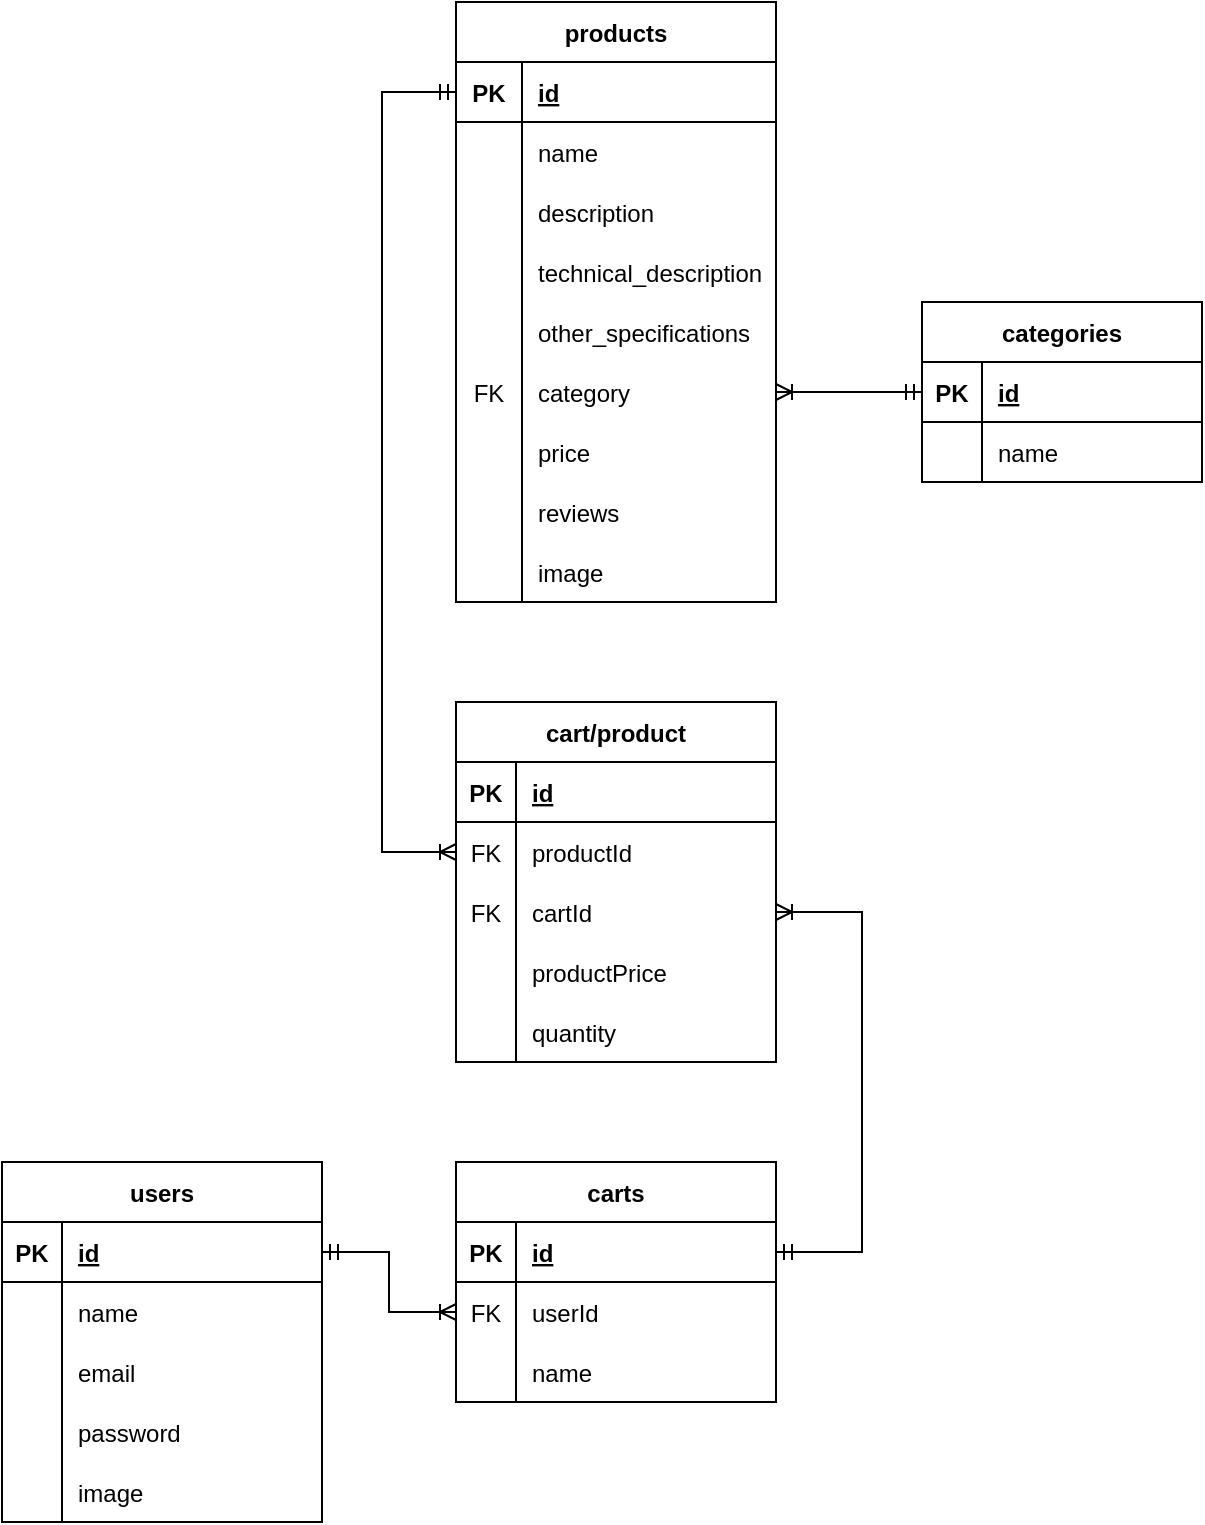 <mxfile version="16.6.6" type="device"><diagram id="l5DjvMXA3JiWlXGk6JRs" name="Page-1"><mxGraphModel dx="1422" dy="794" grid="1" gridSize="10" guides="1" tooltips="1" connect="1" arrows="1" fold="1" page="1" pageScale="1" pageWidth="827" pageHeight="1169" math="0" shadow="0"><root><mxCell id="0"/><mxCell id="1" parent="0"/><mxCell id="kfn3_YTjd3GfesO_r-r6-1" value="products" style="shape=table;startSize=30;container=1;collapsible=1;childLayout=tableLayout;fixedRows=1;rowLines=0;fontStyle=1;align=center;resizeLast=1;" parent="1" vertex="1"><mxGeometry x="247" y="40" width="160" height="300" as="geometry"/></mxCell><mxCell id="kfn3_YTjd3GfesO_r-r6-2" value="" style="shape=tableRow;horizontal=0;startSize=0;swimlaneHead=0;swimlaneBody=0;fillColor=none;collapsible=0;dropTarget=0;points=[[0,0.5],[1,0.5]];portConstraint=eastwest;top=0;left=0;right=0;bottom=1;" parent="kfn3_YTjd3GfesO_r-r6-1" vertex="1"><mxGeometry y="30" width="160" height="30" as="geometry"/></mxCell><mxCell id="kfn3_YTjd3GfesO_r-r6-3" value="PK" style="shape=partialRectangle;connectable=0;fillColor=none;top=0;left=0;bottom=0;right=0;fontStyle=1;overflow=hidden;" parent="kfn3_YTjd3GfesO_r-r6-2" vertex="1"><mxGeometry width="33" height="30" as="geometry"><mxRectangle width="33" height="30" as="alternateBounds"/></mxGeometry></mxCell><mxCell id="kfn3_YTjd3GfesO_r-r6-4" value="id" style="shape=partialRectangle;connectable=0;fillColor=none;top=0;left=0;bottom=0;right=0;align=left;spacingLeft=6;fontStyle=5;overflow=hidden;" parent="kfn3_YTjd3GfesO_r-r6-2" vertex="1"><mxGeometry x="33" width="127" height="30" as="geometry"><mxRectangle width="127" height="30" as="alternateBounds"/></mxGeometry></mxCell><mxCell id="kfn3_YTjd3GfesO_r-r6-8" value="" style="shape=tableRow;horizontal=0;startSize=0;swimlaneHead=0;swimlaneBody=0;fillColor=none;collapsible=0;dropTarget=0;points=[[0,0.5],[1,0.5]];portConstraint=eastwest;top=0;left=0;right=0;bottom=0;" parent="kfn3_YTjd3GfesO_r-r6-1" vertex="1"><mxGeometry y="60" width="160" height="30" as="geometry"/></mxCell><mxCell id="kfn3_YTjd3GfesO_r-r6-9" value="" style="shape=partialRectangle;connectable=0;fillColor=none;top=0;left=0;bottom=0;right=0;editable=1;overflow=hidden;" parent="kfn3_YTjd3GfesO_r-r6-8" vertex="1"><mxGeometry width="33" height="30" as="geometry"><mxRectangle width="33" height="30" as="alternateBounds"/></mxGeometry></mxCell><mxCell id="kfn3_YTjd3GfesO_r-r6-10" value="name" style="shape=partialRectangle;connectable=0;fillColor=none;top=0;left=0;bottom=0;right=0;align=left;spacingLeft=6;overflow=hidden;" parent="kfn3_YTjd3GfesO_r-r6-8" vertex="1"><mxGeometry x="33" width="127" height="30" as="geometry"><mxRectangle width="127" height="30" as="alternateBounds"/></mxGeometry></mxCell><mxCell id="kfn3_YTjd3GfesO_r-r6-11" value="" style="shape=tableRow;horizontal=0;startSize=0;swimlaneHead=0;swimlaneBody=0;fillColor=none;collapsible=0;dropTarget=0;points=[[0,0.5],[1,0.5]];portConstraint=eastwest;top=0;left=0;right=0;bottom=0;" parent="kfn3_YTjd3GfesO_r-r6-1" vertex="1"><mxGeometry y="90" width="160" height="30" as="geometry"/></mxCell><mxCell id="kfn3_YTjd3GfesO_r-r6-12" value="" style="shape=partialRectangle;connectable=0;fillColor=none;top=0;left=0;bottom=0;right=0;editable=1;overflow=hidden;" parent="kfn3_YTjd3GfesO_r-r6-11" vertex="1"><mxGeometry width="33" height="30" as="geometry"><mxRectangle width="33" height="30" as="alternateBounds"/></mxGeometry></mxCell><mxCell id="kfn3_YTjd3GfesO_r-r6-13" value="description" style="shape=partialRectangle;connectable=0;fillColor=none;top=0;left=0;bottom=0;right=0;align=left;spacingLeft=6;overflow=hidden;" parent="kfn3_YTjd3GfesO_r-r6-11" vertex="1"><mxGeometry x="33" width="127" height="30" as="geometry"><mxRectangle width="127" height="30" as="alternateBounds"/></mxGeometry></mxCell><mxCell id="kfn3_YTjd3GfesO_r-r6-20" value="" style="shape=tableRow;horizontal=0;startSize=0;swimlaneHead=0;swimlaneBody=0;fillColor=none;collapsible=0;dropTarget=0;points=[[0,0.5],[1,0.5]];portConstraint=eastwest;top=0;left=0;right=0;bottom=0;" parent="kfn3_YTjd3GfesO_r-r6-1" vertex="1"><mxGeometry y="120" width="160" height="30" as="geometry"/></mxCell><mxCell id="kfn3_YTjd3GfesO_r-r6-21" value="" style="shape=partialRectangle;connectable=0;fillColor=none;top=0;left=0;bottom=0;right=0;editable=1;overflow=hidden;" parent="kfn3_YTjd3GfesO_r-r6-20" vertex="1"><mxGeometry width="33" height="30" as="geometry"><mxRectangle width="33" height="30" as="alternateBounds"/></mxGeometry></mxCell><mxCell id="kfn3_YTjd3GfesO_r-r6-22" value="technical_description" style="shape=partialRectangle;connectable=0;fillColor=none;top=0;left=0;bottom=0;right=0;align=left;spacingLeft=6;overflow=hidden;" parent="kfn3_YTjd3GfesO_r-r6-20" vertex="1"><mxGeometry x="33" width="127" height="30" as="geometry"><mxRectangle width="127" height="30" as="alternateBounds"/></mxGeometry></mxCell><mxCell id="kfn3_YTjd3GfesO_r-r6-23" value="" style="shape=tableRow;horizontal=0;startSize=0;swimlaneHead=0;swimlaneBody=0;fillColor=none;collapsible=0;dropTarget=0;points=[[0,0.5],[1,0.5]];portConstraint=eastwest;top=0;left=0;right=0;bottom=0;" parent="kfn3_YTjd3GfesO_r-r6-1" vertex="1"><mxGeometry y="150" width="160" height="30" as="geometry"/></mxCell><mxCell id="kfn3_YTjd3GfesO_r-r6-24" value="" style="shape=partialRectangle;connectable=0;fillColor=none;top=0;left=0;bottom=0;right=0;editable=1;overflow=hidden;" parent="kfn3_YTjd3GfesO_r-r6-23" vertex="1"><mxGeometry width="33" height="30" as="geometry"><mxRectangle width="33" height="30" as="alternateBounds"/></mxGeometry></mxCell><mxCell id="kfn3_YTjd3GfesO_r-r6-25" value="other_specifications" style="shape=partialRectangle;connectable=0;fillColor=none;top=0;left=0;bottom=0;right=0;align=left;spacingLeft=6;overflow=hidden;" parent="kfn3_YTjd3GfesO_r-r6-23" vertex="1"><mxGeometry x="33" width="127" height="30" as="geometry"><mxRectangle width="127" height="30" as="alternateBounds"/></mxGeometry></mxCell><mxCell id="kfn3_YTjd3GfesO_r-r6-26" value="" style="shape=tableRow;horizontal=0;startSize=0;swimlaneHead=0;swimlaneBody=0;fillColor=none;collapsible=0;dropTarget=0;points=[[0,0.5],[1,0.5]];portConstraint=eastwest;top=0;left=0;right=0;bottom=0;" parent="kfn3_YTjd3GfesO_r-r6-1" vertex="1"><mxGeometry y="180" width="160" height="30" as="geometry"/></mxCell><mxCell id="kfn3_YTjd3GfesO_r-r6-27" value="FK" style="shape=partialRectangle;connectable=0;fillColor=none;top=0;left=0;bottom=0;right=0;editable=1;overflow=hidden;" parent="kfn3_YTjd3GfesO_r-r6-26" vertex="1"><mxGeometry width="33" height="30" as="geometry"><mxRectangle width="33" height="30" as="alternateBounds"/></mxGeometry></mxCell><mxCell id="kfn3_YTjd3GfesO_r-r6-28" value="category" style="shape=partialRectangle;connectable=0;fillColor=none;top=0;left=0;bottom=0;right=0;align=left;spacingLeft=6;overflow=hidden;" parent="kfn3_YTjd3GfesO_r-r6-26" vertex="1"><mxGeometry x="33" width="127" height="30" as="geometry"><mxRectangle width="127" height="30" as="alternateBounds"/></mxGeometry></mxCell><mxCell id="kfn3_YTjd3GfesO_r-r6-29" value="" style="shape=tableRow;horizontal=0;startSize=0;swimlaneHead=0;swimlaneBody=0;fillColor=none;collapsible=0;dropTarget=0;points=[[0,0.5],[1,0.5]];portConstraint=eastwest;top=0;left=0;right=0;bottom=0;" parent="kfn3_YTjd3GfesO_r-r6-1" vertex="1"><mxGeometry y="210" width="160" height="30" as="geometry"/></mxCell><mxCell id="kfn3_YTjd3GfesO_r-r6-30" value="" style="shape=partialRectangle;connectable=0;fillColor=none;top=0;left=0;bottom=0;right=0;editable=1;overflow=hidden;" parent="kfn3_YTjd3GfesO_r-r6-29" vertex="1"><mxGeometry width="33" height="30" as="geometry"><mxRectangle width="33" height="30" as="alternateBounds"/></mxGeometry></mxCell><mxCell id="kfn3_YTjd3GfesO_r-r6-31" value="price" style="shape=partialRectangle;connectable=0;fillColor=none;top=0;left=0;bottom=0;right=0;align=left;spacingLeft=6;overflow=hidden;" parent="kfn3_YTjd3GfesO_r-r6-29" vertex="1"><mxGeometry x="33" width="127" height="30" as="geometry"><mxRectangle width="127" height="30" as="alternateBounds"/></mxGeometry></mxCell><mxCell id="kfn3_YTjd3GfesO_r-r6-32" value="" style="shape=tableRow;horizontal=0;startSize=0;swimlaneHead=0;swimlaneBody=0;fillColor=none;collapsible=0;dropTarget=0;points=[[0,0.5],[1,0.5]];portConstraint=eastwest;top=0;left=0;right=0;bottom=0;" parent="kfn3_YTjd3GfesO_r-r6-1" vertex="1"><mxGeometry y="240" width="160" height="30" as="geometry"/></mxCell><mxCell id="kfn3_YTjd3GfesO_r-r6-33" value="" style="shape=partialRectangle;connectable=0;fillColor=none;top=0;left=0;bottom=0;right=0;editable=1;overflow=hidden;" parent="kfn3_YTjd3GfesO_r-r6-32" vertex="1"><mxGeometry width="33" height="30" as="geometry"><mxRectangle width="33" height="30" as="alternateBounds"/></mxGeometry></mxCell><mxCell id="kfn3_YTjd3GfesO_r-r6-34" value="reviews" style="shape=partialRectangle;connectable=0;fillColor=none;top=0;left=0;bottom=0;right=0;align=left;spacingLeft=6;overflow=hidden;" parent="kfn3_YTjd3GfesO_r-r6-32" vertex="1"><mxGeometry x="33" width="127" height="30" as="geometry"><mxRectangle width="127" height="30" as="alternateBounds"/></mxGeometry></mxCell><mxCell id="kfn3_YTjd3GfesO_r-r6-35" value="" style="shape=tableRow;horizontal=0;startSize=0;swimlaneHead=0;swimlaneBody=0;fillColor=none;collapsible=0;dropTarget=0;points=[[0,0.5],[1,0.5]];portConstraint=eastwest;top=0;left=0;right=0;bottom=0;" parent="kfn3_YTjd3GfesO_r-r6-1" vertex="1"><mxGeometry y="270" width="160" height="30" as="geometry"/></mxCell><mxCell id="kfn3_YTjd3GfesO_r-r6-36" value="" style="shape=partialRectangle;connectable=0;fillColor=none;top=0;left=0;bottom=0;right=0;editable=1;overflow=hidden;" parent="kfn3_YTjd3GfesO_r-r6-35" vertex="1"><mxGeometry width="33" height="30" as="geometry"><mxRectangle width="33" height="30" as="alternateBounds"/></mxGeometry></mxCell><mxCell id="kfn3_YTjd3GfesO_r-r6-37" value="image" style="shape=partialRectangle;connectable=0;fillColor=none;top=0;left=0;bottom=0;right=0;align=left;spacingLeft=6;overflow=hidden;" parent="kfn3_YTjd3GfesO_r-r6-35" vertex="1"><mxGeometry x="33" width="127" height="30" as="geometry"><mxRectangle width="127" height="30" as="alternateBounds"/></mxGeometry></mxCell><mxCell id="kfn3_YTjd3GfesO_r-r6-91" value="categories" style="shape=table;startSize=30;container=1;collapsible=1;childLayout=tableLayout;fixedRows=1;rowLines=0;fontStyle=1;align=center;resizeLast=1;" parent="1" vertex="1"><mxGeometry x="480" y="190" width="140" height="90" as="geometry"/></mxCell><mxCell id="kfn3_YTjd3GfesO_r-r6-92" value="" style="shape=tableRow;horizontal=0;startSize=0;swimlaneHead=0;swimlaneBody=0;fillColor=none;collapsible=0;dropTarget=0;points=[[0,0.5],[1,0.5]];portConstraint=eastwest;top=0;left=0;right=0;bottom=1;" parent="kfn3_YTjd3GfesO_r-r6-91" vertex="1"><mxGeometry y="30" width="140" height="30" as="geometry"/></mxCell><mxCell id="kfn3_YTjd3GfesO_r-r6-93" value="PK" style="shape=partialRectangle;connectable=0;fillColor=none;top=0;left=0;bottom=0;right=0;fontStyle=1;overflow=hidden;" parent="kfn3_YTjd3GfesO_r-r6-92" vertex="1"><mxGeometry width="30" height="30" as="geometry"><mxRectangle width="30" height="30" as="alternateBounds"/></mxGeometry></mxCell><mxCell id="kfn3_YTjd3GfesO_r-r6-94" value="id" style="shape=partialRectangle;connectable=0;fillColor=none;top=0;left=0;bottom=0;right=0;align=left;spacingLeft=6;fontStyle=5;overflow=hidden;" parent="kfn3_YTjd3GfesO_r-r6-92" vertex="1"><mxGeometry x="30" width="110" height="30" as="geometry"><mxRectangle width="110" height="30" as="alternateBounds"/></mxGeometry></mxCell><mxCell id="kfn3_YTjd3GfesO_r-r6-95" value="" style="shape=tableRow;horizontal=0;startSize=0;swimlaneHead=0;swimlaneBody=0;fillColor=none;collapsible=0;dropTarget=0;points=[[0,0.5],[1,0.5]];portConstraint=eastwest;top=0;left=0;right=0;bottom=0;" parent="kfn3_YTjd3GfesO_r-r6-91" vertex="1"><mxGeometry y="60" width="140" height="30" as="geometry"/></mxCell><mxCell id="kfn3_YTjd3GfesO_r-r6-96" value="" style="shape=partialRectangle;connectable=0;fillColor=none;top=0;left=0;bottom=0;right=0;editable=1;overflow=hidden;" parent="kfn3_YTjd3GfesO_r-r6-95" vertex="1"><mxGeometry width="30" height="30" as="geometry"><mxRectangle width="30" height="30" as="alternateBounds"/></mxGeometry></mxCell><mxCell id="kfn3_YTjd3GfesO_r-r6-97" value="name" style="shape=partialRectangle;connectable=0;fillColor=none;top=0;left=0;bottom=0;right=0;align=left;spacingLeft=6;overflow=hidden;" parent="kfn3_YTjd3GfesO_r-r6-95" vertex="1"><mxGeometry x="30" width="110" height="30" as="geometry"><mxRectangle width="110" height="30" as="alternateBounds"/></mxGeometry></mxCell><mxCell id="CVhVPbBnU0ZpHETVY5zM-7" value="" style="edgeStyle=elbowEdgeStyle;fontSize=12;html=1;endArrow=ERoneToMany;startArrow=ERmandOne;rounded=0;entryX=1;entryY=0.5;entryDx=0;entryDy=0;exitX=0;exitY=0.5;exitDx=0;exitDy=0;" parent="1" source="kfn3_YTjd3GfesO_r-r6-92" target="kfn3_YTjd3GfesO_r-r6-26" edge="1"><mxGeometry width="100" height="100" relative="1" as="geometry"><mxPoint x="370" y="340" as="sourcePoint"/><mxPoint x="470" y="240" as="targetPoint"/></mxGeometry></mxCell><mxCell id="CVhVPbBnU0ZpHETVY5zM-11" value="cart/product" style="shape=table;startSize=30;container=1;collapsible=1;childLayout=tableLayout;fixedRows=1;rowLines=0;fontStyle=1;align=center;resizeLast=1;" parent="1" vertex="1"><mxGeometry x="247" y="390" width="160" height="180" as="geometry"/></mxCell><mxCell id="CVhVPbBnU0ZpHETVY5zM-12" value="" style="shape=tableRow;horizontal=0;startSize=0;swimlaneHead=0;swimlaneBody=0;fillColor=none;collapsible=0;dropTarget=0;points=[[0,0.5],[1,0.5]];portConstraint=eastwest;top=0;left=0;right=0;bottom=1;" parent="CVhVPbBnU0ZpHETVY5zM-11" vertex="1"><mxGeometry y="30" width="160" height="30" as="geometry"/></mxCell><mxCell id="CVhVPbBnU0ZpHETVY5zM-13" value="PK" style="shape=partialRectangle;connectable=0;fillColor=none;top=0;left=0;bottom=0;right=0;fontStyle=1;overflow=hidden;" parent="CVhVPbBnU0ZpHETVY5zM-12" vertex="1"><mxGeometry width="30" height="30" as="geometry"><mxRectangle width="30" height="30" as="alternateBounds"/></mxGeometry></mxCell><mxCell id="CVhVPbBnU0ZpHETVY5zM-14" value="id" style="shape=partialRectangle;connectable=0;fillColor=none;top=0;left=0;bottom=0;right=0;align=left;spacingLeft=6;fontStyle=5;overflow=hidden;" parent="CVhVPbBnU0ZpHETVY5zM-12" vertex="1"><mxGeometry x="30" width="130" height="30" as="geometry"><mxRectangle width="130" height="30" as="alternateBounds"/></mxGeometry></mxCell><mxCell id="CVhVPbBnU0ZpHETVY5zM-45" value="" style="shape=tableRow;horizontal=0;startSize=0;swimlaneHead=0;swimlaneBody=0;fillColor=none;collapsible=0;dropTarget=0;points=[[0,0.5],[1,0.5]];portConstraint=eastwest;top=0;left=0;right=0;bottom=0;" parent="CVhVPbBnU0ZpHETVY5zM-11" vertex="1"><mxGeometry y="60" width="160" height="30" as="geometry"/></mxCell><mxCell id="CVhVPbBnU0ZpHETVY5zM-46" value="FK" style="shape=partialRectangle;connectable=0;fillColor=none;top=0;left=0;bottom=0;right=0;editable=1;overflow=hidden;" parent="CVhVPbBnU0ZpHETVY5zM-45" vertex="1"><mxGeometry width="30" height="30" as="geometry"><mxRectangle width="30" height="30" as="alternateBounds"/></mxGeometry></mxCell><mxCell id="CVhVPbBnU0ZpHETVY5zM-47" value="productId" style="shape=partialRectangle;connectable=0;fillColor=none;top=0;left=0;bottom=0;right=0;align=left;spacingLeft=6;overflow=hidden;" parent="CVhVPbBnU0ZpHETVY5zM-45" vertex="1"><mxGeometry x="30" width="130" height="30" as="geometry"><mxRectangle width="130" height="30" as="alternateBounds"/></mxGeometry></mxCell><mxCell id="CVhVPbBnU0ZpHETVY5zM-15" value="" style="shape=tableRow;horizontal=0;startSize=0;swimlaneHead=0;swimlaneBody=0;fillColor=none;collapsible=0;dropTarget=0;points=[[0,0.5],[1,0.5]];portConstraint=eastwest;top=0;left=0;right=0;bottom=0;" parent="CVhVPbBnU0ZpHETVY5zM-11" vertex="1"><mxGeometry y="90" width="160" height="30" as="geometry"/></mxCell><mxCell id="CVhVPbBnU0ZpHETVY5zM-16" value="FK" style="shape=partialRectangle;connectable=0;fillColor=none;top=0;left=0;bottom=0;right=0;editable=1;overflow=hidden;" parent="CVhVPbBnU0ZpHETVY5zM-15" vertex="1"><mxGeometry width="30" height="30" as="geometry"><mxRectangle width="30" height="30" as="alternateBounds"/></mxGeometry></mxCell><mxCell id="CVhVPbBnU0ZpHETVY5zM-17" value="cartId" style="shape=partialRectangle;connectable=0;fillColor=none;top=0;left=0;bottom=0;right=0;align=left;spacingLeft=6;overflow=hidden;" parent="CVhVPbBnU0ZpHETVY5zM-15" vertex="1"><mxGeometry x="30" width="130" height="30" as="geometry"><mxRectangle width="130" height="30" as="alternateBounds"/></mxGeometry></mxCell><mxCell id="CVhVPbBnU0ZpHETVY5zM-21" value="" style="shape=tableRow;horizontal=0;startSize=0;swimlaneHead=0;swimlaneBody=0;fillColor=none;collapsible=0;dropTarget=0;points=[[0,0.5],[1,0.5]];portConstraint=eastwest;top=0;left=0;right=0;bottom=0;" parent="CVhVPbBnU0ZpHETVY5zM-11" vertex="1"><mxGeometry y="120" width="160" height="30" as="geometry"/></mxCell><mxCell id="CVhVPbBnU0ZpHETVY5zM-22" value="" style="shape=partialRectangle;connectable=0;fillColor=none;top=0;left=0;bottom=0;right=0;editable=1;overflow=hidden;" parent="CVhVPbBnU0ZpHETVY5zM-21" vertex="1"><mxGeometry width="30" height="30" as="geometry"><mxRectangle width="30" height="30" as="alternateBounds"/></mxGeometry></mxCell><mxCell id="CVhVPbBnU0ZpHETVY5zM-23" value="productPrice" style="shape=partialRectangle;connectable=0;fillColor=none;top=0;left=0;bottom=0;right=0;align=left;spacingLeft=6;overflow=hidden;" parent="CVhVPbBnU0ZpHETVY5zM-21" vertex="1"><mxGeometry x="30" width="130" height="30" as="geometry"><mxRectangle width="130" height="30" as="alternateBounds"/></mxGeometry></mxCell><mxCell id="CVhVPbBnU0ZpHETVY5zM-24" value="" style="shape=tableRow;horizontal=0;startSize=0;swimlaneHead=0;swimlaneBody=0;fillColor=none;collapsible=0;dropTarget=0;points=[[0,0.5],[1,0.5]];portConstraint=eastwest;top=0;left=0;right=0;bottom=0;" parent="CVhVPbBnU0ZpHETVY5zM-11" vertex="1"><mxGeometry y="150" width="160" height="30" as="geometry"/></mxCell><mxCell id="CVhVPbBnU0ZpHETVY5zM-25" value="" style="shape=partialRectangle;connectable=0;fillColor=none;top=0;left=0;bottom=0;right=0;editable=1;overflow=hidden;" parent="CVhVPbBnU0ZpHETVY5zM-24" vertex="1"><mxGeometry width="30" height="30" as="geometry"><mxRectangle width="30" height="30" as="alternateBounds"/></mxGeometry></mxCell><mxCell id="CVhVPbBnU0ZpHETVY5zM-26" value="quantity" style="shape=partialRectangle;connectable=0;fillColor=none;top=0;left=0;bottom=0;right=0;align=left;spacingLeft=6;overflow=hidden;" parent="CVhVPbBnU0ZpHETVY5zM-24" vertex="1"><mxGeometry x="30" width="130" height="30" as="geometry"><mxRectangle width="130" height="30" as="alternateBounds"/></mxGeometry></mxCell><mxCell id="CVhVPbBnU0ZpHETVY5zM-44" value="" style="edgeStyle=elbowEdgeStyle;fontSize=12;html=1;endArrow=ERoneToMany;startArrow=ERmandOne;rounded=0;exitX=0;exitY=0.5;exitDx=0;exitDy=0;strokeWidth=1;" parent="1" source="kfn3_YTjd3GfesO_r-r6-2" edge="1"><mxGeometry width="100" height="100" relative="1" as="geometry"><mxPoint x="110" y="220" as="sourcePoint"/><mxPoint x="247" y="465" as="targetPoint"/><Array as="points"><mxPoint x="210" y="270"/><mxPoint x="210" y="240"/></Array></mxGeometry></mxCell><mxCell id="CVhVPbBnU0ZpHETVY5zM-48" value="carts" style="shape=table;startSize=30;container=1;collapsible=1;childLayout=tableLayout;fixedRows=1;rowLines=0;fontStyle=1;align=center;resizeLast=1;" parent="1" vertex="1"><mxGeometry x="247" y="620" width="160" height="120" as="geometry"/></mxCell><mxCell id="CVhVPbBnU0ZpHETVY5zM-49" value="" style="shape=tableRow;horizontal=0;startSize=0;swimlaneHead=0;swimlaneBody=0;fillColor=none;collapsible=0;dropTarget=0;points=[[0,0.5],[1,0.5]];portConstraint=eastwest;top=0;left=0;right=0;bottom=1;" parent="CVhVPbBnU0ZpHETVY5zM-48" vertex="1"><mxGeometry y="30" width="160" height="30" as="geometry"/></mxCell><mxCell id="CVhVPbBnU0ZpHETVY5zM-50" value="PK" style="shape=partialRectangle;connectable=0;fillColor=none;top=0;left=0;bottom=0;right=0;fontStyle=1;overflow=hidden;" parent="CVhVPbBnU0ZpHETVY5zM-49" vertex="1"><mxGeometry width="30" height="30" as="geometry"><mxRectangle width="30" height="30" as="alternateBounds"/></mxGeometry></mxCell><mxCell id="CVhVPbBnU0ZpHETVY5zM-51" value="id" style="shape=partialRectangle;connectable=0;fillColor=none;top=0;left=0;bottom=0;right=0;align=left;spacingLeft=6;fontStyle=5;overflow=hidden;" parent="CVhVPbBnU0ZpHETVY5zM-49" vertex="1"><mxGeometry x="30" width="130" height="30" as="geometry"><mxRectangle width="130" height="30" as="alternateBounds"/></mxGeometry></mxCell><mxCell id="CVhVPbBnU0ZpHETVY5zM-52" value="" style="shape=tableRow;horizontal=0;startSize=0;swimlaneHead=0;swimlaneBody=0;fillColor=none;collapsible=0;dropTarget=0;points=[[0,0.5],[1,0.5]];portConstraint=eastwest;top=0;left=0;right=0;bottom=0;" parent="CVhVPbBnU0ZpHETVY5zM-48" vertex="1"><mxGeometry y="60" width="160" height="30" as="geometry"/></mxCell><mxCell id="CVhVPbBnU0ZpHETVY5zM-53" value="FK" style="shape=partialRectangle;connectable=0;fillColor=none;top=0;left=0;bottom=0;right=0;editable=1;overflow=hidden;" parent="CVhVPbBnU0ZpHETVY5zM-52" vertex="1"><mxGeometry width="30" height="30" as="geometry"><mxRectangle width="30" height="30" as="alternateBounds"/></mxGeometry></mxCell><mxCell id="CVhVPbBnU0ZpHETVY5zM-54" value="userId" style="shape=partialRectangle;connectable=0;fillColor=none;top=0;left=0;bottom=0;right=0;align=left;spacingLeft=6;overflow=hidden;" parent="CVhVPbBnU0ZpHETVY5zM-52" vertex="1"><mxGeometry x="30" width="130" height="30" as="geometry"><mxRectangle width="130" height="30" as="alternateBounds"/></mxGeometry></mxCell><mxCell id="CVhVPbBnU0ZpHETVY5zM-61" value="" style="shape=tableRow;horizontal=0;startSize=0;swimlaneHead=0;swimlaneBody=0;fillColor=none;collapsible=0;dropTarget=0;points=[[0,0.5],[1,0.5]];portConstraint=eastwest;top=0;left=0;right=0;bottom=0;" parent="CVhVPbBnU0ZpHETVY5zM-48" vertex="1"><mxGeometry y="90" width="160" height="30" as="geometry"/></mxCell><mxCell id="CVhVPbBnU0ZpHETVY5zM-62" value="" style="shape=partialRectangle;connectable=0;fillColor=none;top=0;left=0;bottom=0;right=0;editable=1;overflow=hidden;" parent="CVhVPbBnU0ZpHETVY5zM-61" vertex="1"><mxGeometry width="30" height="30" as="geometry"><mxRectangle width="30" height="30" as="alternateBounds"/></mxGeometry></mxCell><mxCell id="CVhVPbBnU0ZpHETVY5zM-63" value="name" style="shape=partialRectangle;connectable=0;fillColor=none;top=0;left=0;bottom=0;right=0;align=left;spacingLeft=6;overflow=hidden;" parent="CVhVPbBnU0ZpHETVY5zM-61" vertex="1"><mxGeometry x="30" width="130" height="30" as="geometry"><mxRectangle width="130" height="30" as="alternateBounds"/></mxGeometry></mxCell><mxCell id="CVhVPbBnU0ZpHETVY5zM-64" value="" style="edgeStyle=elbowEdgeStyle;fontSize=12;html=1;endArrow=ERoneToMany;startArrow=ERmandOne;rounded=0;strokeWidth=1;entryX=1;entryY=0.5;entryDx=0;entryDy=0;" parent="1" source="CVhVPbBnU0ZpHETVY5zM-49" target="CVhVPbBnU0ZpHETVY5zM-15" edge="1"><mxGeometry width="100" height="100" relative="1" as="geometry"><mxPoint x="370" y="690" as="sourcePoint"/><mxPoint x="470" y="590" as="targetPoint"/><Array as="points"><mxPoint x="450" y="560"/></Array></mxGeometry></mxCell><mxCell id="CVhVPbBnU0ZpHETVY5zM-65" value="users" style="shape=table;startSize=30;container=1;collapsible=1;childLayout=tableLayout;fixedRows=1;rowLines=0;fontStyle=1;align=center;resizeLast=1;" parent="1" vertex="1"><mxGeometry x="20" y="620" width="160" height="180" as="geometry"/></mxCell><mxCell id="CVhVPbBnU0ZpHETVY5zM-66" value="" style="shape=tableRow;horizontal=0;startSize=0;swimlaneHead=0;swimlaneBody=0;fillColor=none;collapsible=0;dropTarget=0;points=[[0,0.5],[1,0.5]];portConstraint=eastwest;top=0;left=0;right=0;bottom=1;" parent="CVhVPbBnU0ZpHETVY5zM-65" vertex="1"><mxGeometry y="30" width="160" height="30" as="geometry"/></mxCell><mxCell id="CVhVPbBnU0ZpHETVY5zM-67" value="PK" style="shape=partialRectangle;connectable=0;fillColor=none;top=0;left=0;bottom=0;right=0;fontStyle=1;overflow=hidden;" parent="CVhVPbBnU0ZpHETVY5zM-66" vertex="1"><mxGeometry width="30" height="30" as="geometry"><mxRectangle width="30" height="30" as="alternateBounds"/></mxGeometry></mxCell><mxCell id="CVhVPbBnU0ZpHETVY5zM-68" value="id" style="shape=partialRectangle;connectable=0;fillColor=none;top=0;left=0;bottom=0;right=0;align=left;spacingLeft=6;fontStyle=5;overflow=hidden;" parent="CVhVPbBnU0ZpHETVY5zM-66" vertex="1"><mxGeometry x="30" width="130" height="30" as="geometry"><mxRectangle width="130" height="30" as="alternateBounds"/></mxGeometry></mxCell><mxCell id="CVhVPbBnU0ZpHETVY5zM-69" value="" style="shape=tableRow;horizontal=0;startSize=0;swimlaneHead=0;swimlaneBody=0;fillColor=none;collapsible=0;dropTarget=0;points=[[0,0.5],[1,0.5]];portConstraint=eastwest;top=0;left=0;right=0;bottom=0;" parent="CVhVPbBnU0ZpHETVY5zM-65" vertex="1"><mxGeometry y="60" width="160" height="30" as="geometry"/></mxCell><mxCell id="CVhVPbBnU0ZpHETVY5zM-70" value="" style="shape=partialRectangle;connectable=0;fillColor=none;top=0;left=0;bottom=0;right=0;editable=1;overflow=hidden;" parent="CVhVPbBnU0ZpHETVY5zM-69" vertex="1"><mxGeometry width="30" height="30" as="geometry"><mxRectangle width="30" height="30" as="alternateBounds"/></mxGeometry></mxCell><mxCell id="CVhVPbBnU0ZpHETVY5zM-71" value="name" style="shape=partialRectangle;connectable=0;fillColor=none;top=0;left=0;bottom=0;right=0;align=left;spacingLeft=6;overflow=hidden;" parent="CVhVPbBnU0ZpHETVY5zM-69" vertex="1"><mxGeometry x="30" width="130" height="30" as="geometry"><mxRectangle width="130" height="30" as="alternateBounds"/></mxGeometry></mxCell><mxCell id="CVhVPbBnU0ZpHETVY5zM-75" value="" style="shape=tableRow;horizontal=0;startSize=0;swimlaneHead=0;swimlaneBody=0;fillColor=none;collapsible=0;dropTarget=0;points=[[0,0.5],[1,0.5]];portConstraint=eastwest;top=0;left=0;right=0;bottom=0;" parent="CVhVPbBnU0ZpHETVY5zM-65" vertex="1"><mxGeometry y="90" width="160" height="30" as="geometry"/></mxCell><mxCell id="CVhVPbBnU0ZpHETVY5zM-76" value="" style="shape=partialRectangle;connectable=0;fillColor=none;top=0;left=0;bottom=0;right=0;editable=1;overflow=hidden;" parent="CVhVPbBnU0ZpHETVY5zM-75" vertex="1"><mxGeometry width="30" height="30" as="geometry"><mxRectangle width="30" height="30" as="alternateBounds"/></mxGeometry></mxCell><mxCell id="CVhVPbBnU0ZpHETVY5zM-77" value="email" style="shape=partialRectangle;connectable=0;fillColor=none;top=0;left=0;bottom=0;right=0;align=left;spacingLeft=6;overflow=hidden;" parent="CVhVPbBnU0ZpHETVY5zM-75" vertex="1"><mxGeometry x="30" width="130" height="30" as="geometry"><mxRectangle width="130" height="30" as="alternateBounds"/></mxGeometry></mxCell><mxCell id="ikAhiMFKuBnOnzj1hHUw-1" value="" style="shape=tableRow;horizontal=0;startSize=0;swimlaneHead=0;swimlaneBody=0;fillColor=none;collapsible=0;dropTarget=0;points=[[0,0.5],[1,0.5]];portConstraint=eastwest;top=0;left=0;right=0;bottom=0;" parent="CVhVPbBnU0ZpHETVY5zM-65" vertex="1"><mxGeometry y="120" width="160" height="30" as="geometry"/></mxCell><mxCell id="ikAhiMFKuBnOnzj1hHUw-2" value="" style="shape=partialRectangle;connectable=0;fillColor=none;top=0;left=0;bottom=0;right=0;editable=1;overflow=hidden;" parent="ikAhiMFKuBnOnzj1hHUw-1" vertex="1"><mxGeometry width="30" height="30" as="geometry"><mxRectangle width="30" height="30" as="alternateBounds"/></mxGeometry></mxCell><mxCell id="ikAhiMFKuBnOnzj1hHUw-3" value="password" style="shape=partialRectangle;connectable=0;fillColor=none;top=0;left=0;bottom=0;right=0;align=left;spacingLeft=6;overflow=hidden;" parent="ikAhiMFKuBnOnzj1hHUw-1" vertex="1"><mxGeometry x="30" width="130" height="30" as="geometry"><mxRectangle width="130" height="30" as="alternateBounds"/></mxGeometry></mxCell><mxCell id="CVhVPbBnU0ZpHETVY5zM-72" value="" style="shape=tableRow;horizontal=0;startSize=0;swimlaneHead=0;swimlaneBody=0;fillColor=none;collapsible=0;dropTarget=0;points=[[0,0.5],[1,0.5]];portConstraint=eastwest;top=0;left=0;right=0;bottom=0;" parent="CVhVPbBnU0ZpHETVY5zM-65" vertex="1"><mxGeometry y="150" width="160" height="30" as="geometry"/></mxCell><mxCell id="CVhVPbBnU0ZpHETVY5zM-73" value="" style="shape=partialRectangle;connectable=0;fillColor=none;top=0;left=0;bottom=0;right=0;editable=1;overflow=hidden;" parent="CVhVPbBnU0ZpHETVY5zM-72" vertex="1"><mxGeometry width="30" height="30" as="geometry"><mxRectangle width="30" height="30" as="alternateBounds"/></mxGeometry></mxCell><mxCell id="CVhVPbBnU0ZpHETVY5zM-74" value="image" style="shape=partialRectangle;connectable=0;fillColor=none;top=0;left=0;bottom=0;right=0;align=left;spacingLeft=6;overflow=hidden;" parent="CVhVPbBnU0ZpHETVY5zM-72" vertex="1"><mxGeometry x="30" width="130" height="30" as="geometry"><mxRectangle width="130" height="30" as="alternateBounds"/></mxGeometry></mxCell><mxCell id="CVhVPbBnU0ZpHETVY5zM-78" value="" style="edgeStyle=elbowEdgeStyle;fontSize=12;html=1;endArrow=ERoneToMany;startArrow=ERmandOne;rounded=0;strokeWidth=1;entryX=0;entryY=0.5;entryDx=0;entryDy=0;exitX=1;exitY=0.5;exitDx=0;exitDy=0;" parent="1" source="CVhVPbBnU0ZpHETVY5zM-66" target="CVhVPbBnU0ZpHETVY5zM-52" edge="1"><mxGeometry width="100" height="100" relative="1" as="geometry"><mxPoint x="370" y="620" as="sourcePoint"/><mxPoint x="470" y="520" as="targetPoint"/></mxGeometry></mxCell></root></mxGraphModel></diagram></mxfile>